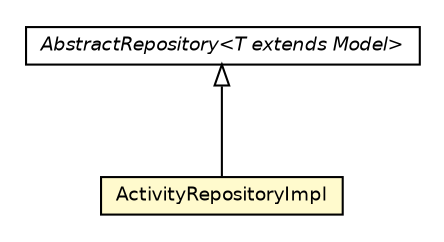 #!/usr/local/bin/dot
#
# Class diagram 
# Generated by UMLGraph version R5_6 (http://www.umlgraph.org/)
#

digraph G {
	edge [fontname="Helvetica",fontsize=10,labelfontname="Helvetica",labelfontsize=10];
	node [fontname="Helvetica",fontsize=10,shape=plaintext];
	nodesep=0.25;
	ranksep=0.5;
	// net.ljcomputing.sr.repository.impl.AbstractRepository<T extends net.ljcomputing.sr.model.Model>
	c2547 [label=<<table title="net.ljcomputing.sr.repository.impl.AbstractRepository" border="0" cellborder="1" cellspacing="0" cellpadding="2" port="p" href="./AbstractRepository.html">
		<tr><td><table border="0" cellspacing="0" cellpadding="1">
<tr><td align="center" balign="center"><font face="Helvetica-Oblique"> AbstractRepository&lt;T extends Model&gt; </font></td></tr>
		</table></td></tr>
		</table>>, URL="./AbstractRepository.html", fontname="Helvetica", fontcolor="black", fontsize=9.0];
	// net.ljcomputing.sr.repository.impl.ActivityRepositoryImpl
	c2551 [label=<<table title="net.ljcomputing.sr.repository.impl.ActivityRepositoryImpl" border="0" cellborder="1" cellspacing="0" cellpadding="2" port="p" bgcolor="lemonChiffon" href="./ActivityRepositoryImpl.html">
		<tr><td><table border="0" cellspacing="0" cellpadding="1">
<tr><td align="center" balign="center"> ActivityRepositoryImpl </td></tr>
		</table></td></tr>
		</table>>, URL="./ActivityRepositoryImpl.html", fontname="Helvetica", fontcolor="black", fontsize=9.0];
	//net.ljcomputing.sr.repository.impl.ActivityRepositoryImpl extends net.ljcomputing.sr.repository.impl.AbstractRepository<net.ljcomputing.sr.model.Activity>
	c2547:p -> c2551:p [dir=back,arrowtail=empty];
}

